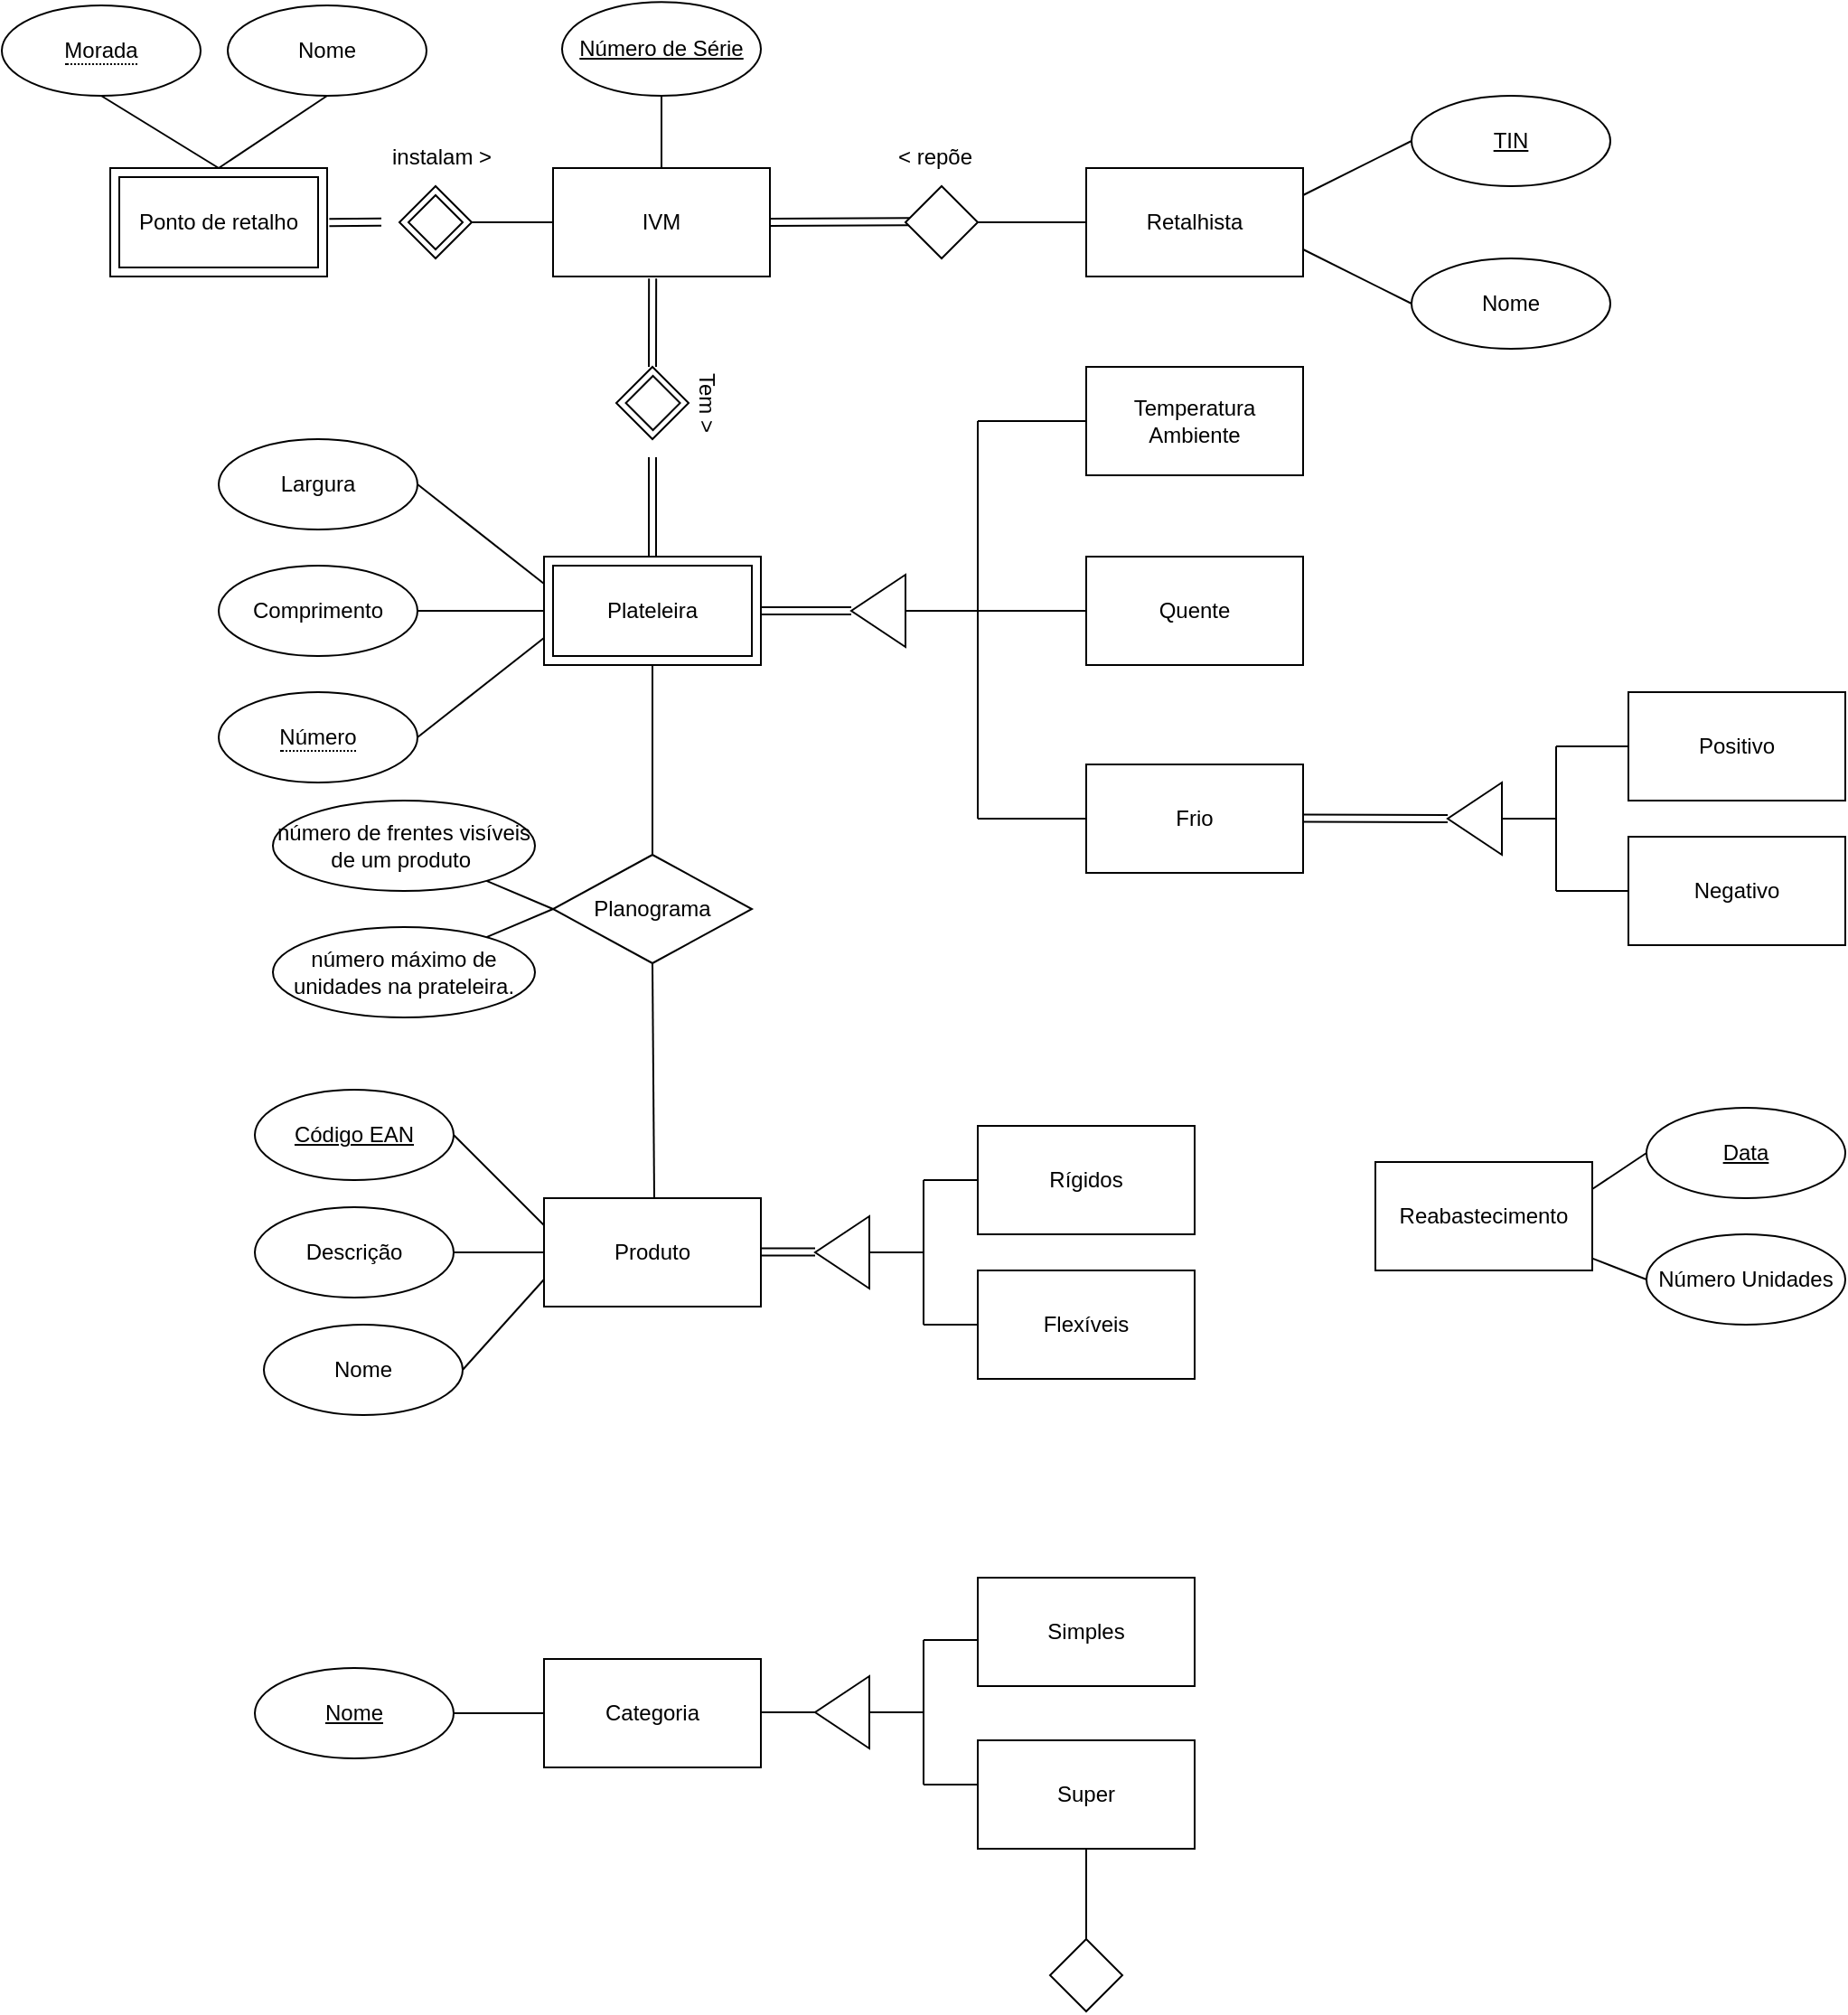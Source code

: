 <mxfile version="18.1.2" type="github">
  <diagram id="fZx0LZgwC3nTlSYl1mW-" name="Page-1">
    <mxGraphModel dx="1817" dy="432" grid="1" gridSize="10" guides="1" tooltips="1" connect="1" arrows="1" fold="1" page="1" pageScale="1" pageWidth="827" pageHeight="1169" math="0" shadow="0">
      <root>
        <mxCell id="0" />
        <mxCell id="1" parent="0" />
        <mxCell id="Vai4SrkzN8rw62qIqqFr-1" value="IVM" style="rounded=0;whiteSpace=wrap;html=1;" parent="1" vertex="1">
          <mxGeometry x="195" y="120" width="120" height="60" as="geometry" />
        </mxCell>
        <mxCell id="Vai4SrkzN8rw62qIqqFr-3" value="Nome" style="ellipse;whiteSpace=wrap;html=1;" parent="1" vertex="1">
          <mxGeometry x="15" y="30" width="110" height="50" as="geometry" />
        </mxCell>
        <mxCell id="Vai4SrkzN8rw62qIqqFr-4" value="&lt;div style=&quot;border-bottom: 1px dotted black&quot;&gt;Morada&lt;/div&gt;" style="ellipse;whiteSpace=wrap;html=1;" parent="1" vertex="1">
          <mxGeometry x="-110" y="30" width="110" height="50" as="geometry" />
        </mxCell>
        <mxCell id="Vai4SrkzN8rw62qIqqFr-5" value="&lt;u&gt;Número de Série&lt;/u&gt;" style="ellipse;whiteSpace=wrap;html=1;" parent="1" vertex="1">
          <mxGeometry x="200" y="28.13" width="110" height="51.87" as="geometry" />
        </mxCell>
        <mxCell id="Vai4SrkzN8rw62qIqqFr-6" value="Retalhista" style="rounded=0;whiteSpace=wrap;html=1;" parent="1" vertex="1">
          <mxGeometry x="490" y="120" width="120" height="60" as="geometry" />
        </mxCell>
        <mxCell id="Vai4SrkzN8rw62qIqqFr-7" value="&lt;u&gt;TIN&lt;/u&gt;" style="ellipse;whiteSpace=wrap;html=1;" parent="1" vertex="1">
          <mxGeometry x="670" y="80" width="110" height="50" as="geometry" />
        </mxCell>
        <mxCell id="Vai4SrkzN8rw62qIqqFr-8" value="Nome" style="ellipse;whiteSpace=wrap;html=1;" parent="1" vertex="1">
          <mxGeometry x="670" y="170" width="110" height="50" as="geometry" />
        </mxCell>
        <mxCell id="Vai4SrkzN8rw62qIqqFr-9" value="Largura" style="ellipse;whiteSpace=wrap;html=1;" parent="1" vertex="1">
          <mxGeometry x="10" y="270" width="110" height="50" as="geometry" />
        </mxCell>
        <mxCell id="Vai4SrkzN8rw62qIqqFr-10" value="Comprimento" style="ellipse;whiteSpace=wrap;html=1;" parent="1" vertex="1">
          <mxGeometry x="10" y="340" width="110" height="50" as="geometry" />
        </mxCell>
        <mxCell id="Vai4SrkzN8rw62qIqqFr-11" value="&lt;div style=&quot;border-bottom: 1px dotted black&quot;&gt;Número&lt;/div&gt;" style="ellipse;whiteSpace=wrap;html=1;" parent="1" vertex="1">
          <mxGeometry x="10" y="410" width="110" height="50" as="geometry" />
        </mxCell>
        <mxCell id="Vai4SrkzN8rw62qIqqFr-12" value="Temperatura Ambiente" style="rounded=0;whiteSpace=wrap;html=1;" parent="1" vertex="1">
          <mxGeometry x="490" y="230" width="120" height="60" as="geometry" />
        </mxCell>
        <mxCell id="Vai4SrkzN8rw62qIqqFr-13" value="Frio" style="rounded=0;whiteSpace=wrap;html=1;" parent="1" vertex="1">
          <mxGeometry x="490" y="450" width="120" height="60" as="geometry" />
        </mxCell>
        <mxCell id="Vai4SrkzN8rw62qIqqFr-14" value="Quente" style="rounded=0;whiteSpace=wrap;html=1;" parent="1" vertex="1">
          <mxGeometry x="490" y="335" width="120" height="60" as="geometry" />
        </mxCell>
        <mxCell id="Vai4SrkzN8rw62qIqqFr-15" value="Positivo" style="rounded=0;whiteSpace=wrap;html=1;" parent="1" vertex="1">
          <mxGeometry x="790" y="410" width="120" height="60" as="geometry" />
        </mxCell>
        <mxCell id="Vai4SrkzN8rw62qIqqFr-16" value="Negativo" style="rounded=0;whiteSpace=wrap;html=1;" parent="1" vertex="1">
          <mxGeometry x="790" y="490" width="120" height="60" as="geometry" />
        </mxCell>
        <mxCell id="Vai4SrkzN8rw62qIqqFr-17" value="Produto" style="rounded=0;whiteSpace=wrap;html=1;" parent="1" vertex="1">
          <mxGeometry x="190" y="690" width="120" height="60" as="geometry" />
        </mxCell>
        <mxCell id="Vai4SrkzN8rw62qIqqFr-18" value="&lt;u&gt;Código EAN&lt;/u&gt;" style="ellipse;whiteSpace=wrap;html=1;" parent="1" vertex="1">
          <mxGeometry x="30" y="630" width="110" height="50" as="geometry" />
        </mxCell>
        <mxCell id="Vai4SrkzN8rw62qIqqFr-19" value="Descrição" style="ellipse;whiteSpace=wrap;html=1;" parent="1" vertex="1">
          <mxGeometry x="30" y="695" width="110" height="50" as="geometry" />
        </mxCell>
        <mxCell id="Vai4SrkzN8rw62qIqqFr-20" value="Nome" style="ellipse;whiteSpace=wrap;html=1;" parent="1" vertex="1">
          <mxGeometry x="35" y="760" width="110" height="50" as="geometry" />
        </mxCell>
        <mxCell id="Vai4SrkzN8rw62qIqqFr-22" value="Rígidos" style="rounded=0;whiteSpace=wrap;html=1;" parent="1" vertex="1">
          <mxGeometry x="430" y="650" width="120" height="60" as="geometry" />
        </mxCell>
        <mxCell id="Vai4SrkzN8rw62qIqqFr-23" value="Flexíveis" style="rounded=0;whiteSpace=wrap;html=1;" parent="1" vertex="1">
          <mxGeometry x="430" y="730" width="120" height="60" as="geometry" />
        </mxCell>
        <mxCell id="Vai4SrkzN8rw62qIqqFr-25" value="Categoria" style="rounded=0;whiteSpace=wrap;html=1;" parent="1" vertex="1">
          <mxGeometry x="190" y="945" width="120" height="60" as="geometry" />
        </mxCell>
        <mxCell id="Vai4SrkzN8rw62qIqqFr-26" value="&lt;u&gt;Nome&lt;/u&gt;" style="ellipse;whiteSpace=wrap;html=1;" parent="1" vertex="1">
          <mxGeometry x="30" y="950" width="110" height="50" as="geometry" />
        </mxCell>
        <mxCell id="Vai4SrkzN8rw62qIqqFr-27" value="Simples" style="rounded=0;whiteSpace=wrap;html=1;" parent="1" vertex="1">
          <mxGeometry x="430" y="900" width="120" height="60" as="geometry" />
        </mxCell>
        <mxCell id="Vai4SrkzN8rw62qIqqFr-28" value="Super" style="rounded=0;whiteSpace=wrap;html=1;" parent="1" vertex="1">
          <mxGeometry x="430" y="990" width="120" height="60" as="geometry" />
        </mxCell>
        <mxCell id="Vai4SrkzN8rw62qIqqFr-29" value="Reabastecimento" style="rounded=0;whiteSpace=wrap;html=1;" parent="1" vertex="1">
          <mxGeometry x="650" y="670" width="120" height="60" as="geometry" />
        </mxCell>
        <mxCell id="Vai4SrkzN8rw62qIqqFr-30" value="&lt;u&gt;Data&lt;/u&gt;" style="ellipse;whiteSpace=wrap;html=1;" parent="1" vertex="1">
          <mxGeometry x="800" y="640" width="110" height="50" as="geometry" />
        </mxCell>
        <mxCell id="Vai4SrkzN8rw62qIqqFr-31" value="Número Unidades" style="ellipse;whiteSpace=wrap;html=1;" parent="1" vertex="1">
          <mxGeometry x="800" y="710" width="110" height="50" as="geometry" />
        </mxCell>
        <mxCell id="Vai4SrkzN8rw62qIqqFr-32" value="" style="endArrow=none;html=1;rounded=0;entryX=0.5;entryY=1;entryDx=0;entryDy=0;" parent="1" source="Vai4SrkzN8rw62qIqqFr-1" target="Vai4SrkzN8rw62qIqqFr-5" edge="1">
          <mxGeometry width="50" height="50" relative="1" as="geometry">
            <mxPoint x="420" y="210" as="sourcePoint" />
            <mxPoint x="470" y="160" as="targetPoint" />
          </mxGeometry>
        </mxCell>
        <mxCell id="Vai4SrkzN8rw62qIqqFr-33" value="" style="endArrow=none;html=1;rounded=0;entryX=0.5;entryY=1;entryDx=0;entryDy=0;exitX=0.5;exitY=0;exitDx=0;exitDy=0;" parent="1" target="Vai4SrkzN8rw62qIqqFr-4" edge="1">
          <mxGeometry width="50" height="50" relative="1" as="geometry">
            <mxPoint x="10" y="120" as="sourcePoint" />
            <mxPoint x="430" y="170" as="targetPoint" />
          </mxGeometry>
        </mxCell>
        <mxCell id="Vai4SrkzN8rw62qIqqFr-34" value="" style="endArrow=none;html=1;rounded=0;entryX=0.5;entryY=1;entryDx=0;entryDy=0;exitX=0.5;exitY=0;exitDx=0;exitDy=0;" parent="1" target="Vai4SrkzN8rw62qIqqFr-3" edge="1">
          <mxGeometry width="50" height="50" relative="1" as="geometry">
            <mxPoint x="10" y="120" as="sourcePoint" />
            <mxPoint x="160" y="90" as="targetPoint" />
          </mxGeometry>
        </mxCell>
        <mxCell id="Vai4SrkzN8rw62qIqqFr-35" value="" style="endArrow=none;html=1;rounded=0;entryX=0;entryY=0.5;entryDx=0;entryDy=0;exitX=1;exitY=0.25;exitDx=0;exitDy=0;" parent="1" source="Vai4SrkzN8rw62qIqqFr-6" target="Vai4SrkzN8rw62qIqqFr-7" edge="1">
          <mxGeometry width="50" height="50" relative="1" as="geometry">
            <mxPoint x="390" y="220" as="sourcePoint" />
            <mxPoint x="440" y="170" as="targetPoint" />
          </mxGeometry>
        </mxCell>
        <mxCell id="Vai4SrkzN8rw62qIqqFr-36" value="" style="endArrow=none;html=1;rounded=0;entryX=1;entryY=0.75;entryDx=0;entryDy=0;exitX=0;exitY=0.5;exitDx=0;exitDy=0;" parent="1" source="Vai4SrkzN8rw62qIqqFr-8" target="Vai4SrkzN8rw62qIqqFr-6" edge="1">
          <mxGeometry width="50" height="50" relative="1" as="geometry">
            <mxPoint x="390" y="220" as="sourcePoint" />
            <mxPoint x="440" y="170" as="targetPoint" />
          </mxGeometry>
        </mxCell>
        <mxCell id="Vai4SrkzN8rw62qIqqFr-37" value="" style="endArrow=none;html=1;rounded=0;entryX=1;entryY=0.5;entryDx=0;entryDy=0;exitX=0;exitY=0.25;exitDx=0;exitDy=0;" parent="1" target="Vai4SrkzN8rw62qIqqFr-9" edge="1">
          <mxGeometry width="50" height="50" relative="1" as="geometry">
            <mxPoint x="190.0" y="350" as="sourcePoint" />
            <mxPoint x="240" y="300" as="targetPoint" />
          </mxGeometry>
        </mxCell>
        <mxCell id="Vai4SrkzN8rw62qIqqFr-38" value="" style="endArrow=none;html=1;rounded=0;entryX=1;entryY=0.5;entryDx=0;entryDy=0;exitX=0;exitY=0.5;exitDx=0;exitDy=0;" parent="1" target="Vai4SrkzN8rw62qIqqFr-10" edge="1">
          <mxGeometry width="50" height="50" relative="1" as="geometry">
            <mxPoint x="190.0" y="365" as="sourcePoint" />
            <mxPoint x="250" y="400" as="targetPoint" />
          </mxGeometry>
        </mxCell>
        <mxCell id="Vai4SrkzN8rw62qIqqFr-39" value="" style="endArrow=none;html=1;rounded=0;entryX=0;entryY=0.75;entryDx=0;entryDy=0;exitX=1;exitY=0.5;exitDx=0;exitDy=0;" parent="1" source="Vai4SrkzN8rw62qIqqFr-11" edge="1">
          <mxGeometry width="50" height="50" relative="1" as="geometry">
            <mxPoint x="230" y="510" as="sourcePoint" />
            <mxPoint x="190.0" y="380" as="targetPoint" />
          </mxGeometry>
        </mxCell>
        <mxCell id="Vai4SrkzN8rw62qIqqFr-40" value="" style="endArrow=none;html=1;rounded=0;entryX=1;entryY=0.5;entryDx=0;entryDy=0;exitX=0;exitY=0.25;exitDx=0;exitDy=0;" parent="1" source="Vai4SrkzN8rw62qIqqFr-17" target="Vai4SrkzN8rw62qIqqFr-18" edge="1">
          <mxGeometry width="50" height="50" relative="1" as="geometry">
            <mxPoint x="220" y="860" as="sourcePoint" />
            <mxPoint x="270" y="810" as="targetPoint" />
          </mxGeometry>
        </mxCell>
        <mxCell id="Vai4SrkzN8rw62qIqqFr-41" value="" style="endArrow=none;html=1;rounded=0;entryX=1;entryY=0.5;entryDx=0;entryDy=0;exitX=0;exitY=0.5;exitDx=0;exitDy=0;" parent="1" source="Vai4SrkzN8rw62qIqqFr-17" target="Vai4SrkzN8rw62qIqqFr-19" edge="1">
          <mxGeometry width="50" height="50" relative="1" as="geometry">
            <mxPoint x="230" y="880" as="sourcePoint" />
            <mxPoint x="280" y="830" as="targetPoint" />
            <Array as="points">
              <mxPoint x="170" y="720" />
            </Array>
          </mxGeometry>
        </mxCell>
        <mxCell id="Vai4SrkzN8rw62qIqqFr-42" value="" style="endArrow=none;html=1;rounded=0;entryX=1;entryY=0.5;entryDx=0;entryDy=0;exitX=0;exitY=0.75;exitDx=0;exitDy=0;" parent="1" source="Vai4SrkzN8rw62qIqqFr-17" target="Vai4SrkzN8rw62qIqqFr-20" edge="1">
          <mxGeometry width="50" height="50" relative="1" as="geometry">
            <mxPoint x="230" y="850" as="sourcePoint" />
            <mxPoint x="280" y="800" as="targetPoint" />
          </mxGeometry>
        </mxCell>
        <mxCell id="Vai4SrkzN8rw62qIqqFr-45" value="" style="endArrow=none;html=1;rounded=0;entryX=0;entryY=0.5;entryDx=0;entryDy=0;exitX=1;exitY=0.25;exitDx=0;exitDy=0;" parent="1" source="Vai4SrkzN8rw62qIqqFr-29" target="Vai4SrkzN8rw62qIqqFr-30" edge="1">
          <mxGeometry width="50" height="50" relative="1" as="geometry">
            <mxPoint x="760" y="830" as="sourcePoint" />
            <mxPoint x="810" y="780" as="targetPoint" />
          </mxGeometry>
        </mxCell>
        <mxCell id="Vai4SrkzN8rw62qIqqFr-46" value="" style="endArrow=none;html=1;rounded=0;entryX=0;entryY=0.5;entryDx=0;entryDy=0;" parent="1" source="Vai4SrkzN8rw62qIqqFr-29" target="Vai4SrkzN8rw62qIqqFr-31" edge="1">
          <mxGeometry width="50" height="50" relative="1" as="geometry">
            <mxPoint x="750" y="820" as="sourcePoint" />
            <mxPoint x="800" y="770" as="targetPoint" />
          </mxGeometry>
        </mxCell>
        <mxCell id="Vai4SrkzN8rw62qIqqFr-47" value="" style="endArrow=none;html=1;rounded=0;exitX=1;exitY=0.5;exitDx=0;exitDy=0;entryX=0;entryY=0.5;entryDx=0;entryDy=0;" parent="1" source="Vai4SrkzN8rw62qIqqFr-26" target="Vai4SrkzN8rw62qIqqFr-25" edge="1">
          <mxGeometry width="50" height="50" relative="1" as="geometry">
            <mxPoint x="120" y="1080" as="sourcePoint" />
            <mxPoint x="170" y="1030" as="targetPoint" />
          </mxGeometry>
        </mxCell>
        <mxCell id="Vai4SrkzN8rw62qIqqFr-48" value="" style="triangle;whiteSpace=wrap;html=1;rotation=-180;" parent="1" vertex="1">
          <mxGeometry x="360" y="345" width="30" height="40" as="geometry" />
        </mxCell>
        <mxCell id="Vai4SrkzN8rw62qIqqFr-50" value="" style="endArrow=none;html=1;rounded=0;exitX=0;exitY=0.5;exitDx=0;exitDy=0;" parent="1" source="Vai4SrkzN8rw62qIqqFr-48" edge="1">
          <mxGeometry width="50" height="50" relative="1" as="geometry">
            <mxPoint x="420" y="310" as="sourcePoint" />
            <mxPoint x="430" y="365" as="targetPoint" />
          </mxGeometry>
        </mxCell>
        <mxCell id="Vai4SrkzN8rw62qIqqFr-51" value="" style="endArrow=none;html=1;rounded=0;" parent="1" edge="1">
          <mxGeometry width="50" height="50" relative="1" as="geometry">
            <mxPoint x="430" y="480" as="sourcePoint" />
            <mxPoint x="430" y="260" as="targetPoint" />
          </mxGeometry>
        </mxCell>
        <mxCell id="Vai4SrkzN8rw62qIqqFr-52" value="" style="endArrow=none;html=1;rounded=0;entryX=0;entryY=0.5;entryDx=0;entryDy=0;" parent="1" target="Vai4SrkzN8rw62qIqqFr-13" edge="1">
          <mxGeometry width="50" height="50" relative="1" as="geometry">
            <mxPoint x="430" y="480" as="sourcePoint" />
            <mxPoint x="470" y="460" as="targetPoint" />
          </mxGeometry>
        </mxCell>
        <mxCell id="Vai4SrkzN8rw62qIqqFr-53" value="" style="endArrow=none;html=1;rounded=0;entryX=0;entryY=0.5;entryDx=0;entryDy=0;" parent="1" target="Vai4SrkzN8rw62qIqqFr-14" edge="1">
          <mxGeometry width="50" height="50" relative="1" as="geometry">
            <mxPoint x="430" y="365" as="sourcePoint" />
            <mxPoint x="470" y="460" as="targetPoint" />
          </mxGeometry>
        </mxCell>
        <mxCell id="Vai4SrkzN8rw62qIqqFr-54" value="" style="endArrow=none;html=1;rounded=0;entryX=0;entryY=0.5;entryDx=0;entryDy=0;" parent="1" target="Vai4SrkzN8rw62qIqqFr-12" edge="1">
          <mxGeometry width="50" height="50" relative="1" as="geometry">
            <mxPoint x="430" y="260" as="sourcePoint" />
            <mxPoint x="470" y="360" as="targetPoint" />
          </mxGeometry>
        </mxCell>
        <mxCell id="Vai4SrkzN8rw62qIqqFr-55" value="" style="triangle;whiteSpace=wrap;html=1;rotation=-180;" parent="1" vertex="1">
          <mxGeometry x="690" y="460" width="30" height="40" as="geometry" />
        </mxCell>
        <mxCell id="Vai4SrkzN8rw62qIqqFr-57" value="" style="endArrow=none;html=1;rounded=0;exitX=0;exitY=0.5;exitDx=0;exitDy=0;" parent="1" source="Vai4SrkzN8rw62qIqqFr-15" edge="1">
          <mxGeometry width="50" height="50" relative="1" as="geometry">
            <mxPoint x="420" y="410" as="sourcePoint" />
            <mxPoint x="750" y="440" as="targetPoint" />
          </mxGeometry>
        </mxCell>
        <mxCell id="Vai4SrkzN8rw62qIqqFr-58" value="" style="endArrow=none;html=1;rounded=0;entryX=0;entryY=0.5;entryDx=0;entryDy=0;" parent="1" target="Vai4SrkzN8rw62qIqqFr-55" edge="1">
          <mxGeometry width="50" height="50" relative="1" as="geometry">
            <mxPoint x="750" y="480" as="sourcePoint" />
            <mxPoint x="690" y="360" as="targetPoint" />
          </mxGeometry>
        </mxCell>
        <mxCell id="Vai4SrkzN8rw62qIqqFr-59" value="" style="endArrow=none;html=1;rounded=0;" parent="1" edge="1">
          <mxGeometry width="50" height="50" relative="1" as="geometry">
            <mxPoint x="750" y="520" as="sourcePoint" />
            <mxPoint x="750" y="440" as="targetPoint" />
          </mxGeometry>
        </mxCell>
        <mxCell id="Vai4SrkzN8rw62qIqqFr-60" value="" style="endArrow=none;html=1;rounded=0;entryX=0;entryY=0.5;entryDx=0;entryDy=0;" parent="1" target="Vai4SrkzN8rw62qIqqFr-16" edge="1">
          <mxGeometry width="50" height="50" relative="1" as="geometry">
            <mxPoint x="750" y="520" as="sourcePoint" />
            <mxPoint x="690" y="360" as="targetPoint" />
          </mxGeometry>
        </mxCell>
        <mxCell id="Vai4SrkzN8rw62qIqqFr-61" value="" style="triangle;whiteSpace=wrap;html=1;rotation=-180;" parent="1" vertex="1">
          <mxGeometry x="340" y="700" width="30" height="40" as="geometry" />
        </mxCell>
        <mxCell id="Vai4SrkzN8rw62qIqqFr-63" value="" style="endArrow=none;html=1;rounded=0;exitX=0;exitY=0.5;exitDx=0;exitDy=0;" parent="1" source="Vai4SrkzN8rw62qIqqFr-61" edge="1">
          <mxGeometry width="50" height="50" relative="1" as="geometry">
            <mxPoint x="430" y="710" as="sourcePoint" />
            <mxPoint x="400" y="720" as="targetPoint" />
          </mxGeometry>
        </mxCell>
        <mxCell id="Vai4SrkzN8rw62qIqqFr-64" value="" style="endArrow=none;html=1;rounded=0;" parent="1" edge="1">
          <mxGeometry width="50" height="50" relative="1" as="geometry">
            <mxPoint x="400" y="760" as="sourcePoint" />
            <mxPoint x="400" y="680" as="targetPoint" />
          </mxGeometry>
        </mxCell>
        <mxCell id="Vai4SrkzN8rw62qIqqFr-65" value="" style="endArrow=none;html=1;rounded=0;entryX=0;entryY=0.5;entryDx=0;entryDy=0;" parent="1" target="Vai4SrkzN8rw62qIqqFr-22" edge="1">
          <mxGeometry width="50" height="50" relative="1" as="geometry">
            <mxPoint x="400" y="680" as="sourcePoint" />
            <mxPoint x="480" y="660" as="targetPoint" />
          </mxGeometry>
        </mxCell>
        <mxCell id="Vai4SrkzN8rw62qIqqFr-66" value="" style="endArrow=none;html=1;rounded=0;entryX=0;entryY=0.5;entryDx=0;entryDy=0;" parent="1" target="Vai4SrkzN8rw62qIqqFr-23" edge="1">
          <mxGeometry width="50" height="50" relative="1" as="geometry">
            <mxPoint x="400" y="760" as="sourcePoint" />
            <mxPoint x="480" y="660" as="targetPoint" />
          </mxGeometry>
        </mxCell>
        <mxCell id="Vai4SrkzN8rw62qIqqFr-67" value="" style="triangle;whiteSpace=wrap;html=1;rotation=-180;" parent="1" vertex="1">
          <mxGeometry x="340" y="954.5" width="30" height="40" as="geometry" />
        </mxCell>
        <mxCell id="Vai4SrkzN8rw62qIqqFr-68" value="" style="endArrow=none;html=1;rounded=0;exitX=1;exitY=0.5;exitDx=0;exitDy=0;entryX=1;entryY=0.5;entryDx=0;entryDy=0;" parent="1" target="Vai4SrkzN8rw62qIqqFr-67" edge="1">
          <mxGeometry width="50" height="50" relative="1" as="geometry">
            <mxPoint x="310" y="974.5" as="sourcePoint" />
            <mxPoint x="480" y="914.5" as="targetPoint" />
          </mxGeometry>
        </mxCell>
        <mxCell id="Vai4SrkzN8rw62qIqqFr-69" value="" style="endArrow=none;html=1;rounded=0;exitX=0;exitY=0.5;exitDx=0;exitDy=0;" parent="1" source="Vai4SrkzN8rw62qIqqFr-67" edge="1">
          <mxGeometry width="50" height="50" relative="1" as="geometry">
            <mxPoint x="430" y="964.5" as="sourcePoint" />
            <mxPoint x="400" y="974.5" as="targetPoint" />
          </mxGeometry>
        </mxCell>
        <mxCell id="Vai4SrkzN8rw62qIqqFr-70" value="" style="endArrow=none;html=1;rounded=0;" parent="1" edge="1">
          <mxGeometry width="50" height="50" relative="1" as="geometry">
            <mxPoint x="400" y="1014.5" as="sourcePoint" />
            <mxPoint x="400" y="934.5" as="targetPoint" />
          </mxGeometry>
        </mxCell>
        <mxCell id="Vai4SrkzN8rw62qIqqFr-71" value="" style="endArrow=none;html=1;rounded=0;entryX=0;entryY=0.5;entryDx=0;entryDy=0;" parent="1" edge="1">
          <mxGeometry width="50" height="50" relative="1" as="geometry">
            <mxPoint x="400" y="934.5" as="sourcePoint" />
            <mxPoint x="430" y="934.5" as="targetPoint" />
          </mxGeometry>
        </mxCell>
        <mxCell id="Vai4SrkzN8rw62qIqqFr-72" value="" style="endArrow=none;html=1;rounded=0;entryX=0;entryY=0.5;entryDx=0;entryDy=0;" parent="1" edge="1">
          <mxGeometry width="50" height="50" relative="1" as="geometry">
            <mxPoint x="400" y="1014.5" as="sourcePoint" />
            <mxPoint x="430" y="1014.5" as="targetPoint" />
          </mxGeometry>
        </mxCell>
        <mxCell id="Vai4SrkzN8rw62qIqqFr-74" value="" style="endArrow=none;html=1;rounded=0;entryX=1;entryY=0.5;entryDx=0;entryDy=0;exitX=0;exitY=0.5;exitDx=0;exitDy=0;" parent="1" source="Vai4SrkzN8rw62qIqqFr-6" target="Vai4SrkzN8rw62qIqqFr-73" edge="1">
          <mxGeometry width="50" height="50" relative="1" as="geometry">
            <mxPoint x="480" y="150" as="sourcePoint" />
            <mxPoint x="620" y="110" as="targetPoint" />
          </mxGeometry>
        </mxCell>
        <mxCell id="Vai4SrkzN8rw62qIqqFr-75" value="" style="shape=link;html=1;rounded=0;exitX=1;exitY=0.5;exitDx=0;exitDy=0;entryX=0.067;entryY=0.491;entryDx=0;entryDy=0;entryPerimeter=0;" parent="1" source="Vai4SrkzN8rw62qIqqFr-1" target="Vai4SrkzN8rw62qIqqFr-73" edge="1">
          <mxGeometry relative="1" as="geometry">
            <mxPoint x="320" y="150" as="sourcePoint" />
            <mxPoint x="390" y="150" as="targetPoint" />
          </mxGeometry>
        </mxCell>
        <mxCell id="Vai4SrkzN8rw62qIqqFr-73" value="" style="rhombus;whiteSpace=wrap;html=1;" parent="1" vertex="1">
          <mxGeometry x="390" y="130" width="40" height="40" as="geometry" />
        </mxCell>
        <mxCell id="Vai4SrkzN8rw62qIqqFr-78" value="" style="rhombus;whiteSpace=wrap;html=1;" parent="1" vertex="1">
          <mxGeometry x="230" y="230" width="40" height="40" as="geometry" />
        </mxCell>
        <mxCell id="Vai4SrkzN8rw62qIqqFr-84" value="" style="shape=link;html=1;rounded=0;exitX=0.459;exitY=1.018;exitDx=0;exitDy=0;exitPerimeter=0;entryX=0.5;entryY=0.417;entryDx=0;entryDy=0;entryPerimeter=0;" parent="1" source="Vai4SrkzN8rw62qIqqFr-1" edge="1">
          <mxGeometry relative="1" as="geometry">
            <mxPoint x="254" y="200" as="sourcePoint" />
            <mxPoint x="250" y="230.008" as="targetPoint" />
          </mxGeometry>
        </mxCell>
        <mxCell id="Vai4SrkzN8rw62qIqqFr-90" value="" style="shape=link;html=1;rounded=0;entryX=0.5;entryY=0;entryDx=0;entryDy=0;" parent="1" edge="1">
          <mxGeometry relative="1" as="geometry">
            <mxPoint x="250" y="280" as="sourcePoint" />
            <mxPoint x="250" y="335" as="targetPoint" />
          </mxGeometry>
        </mxCell>
        <mxCell id="Vai4SrkzN8rw62qIqqFr-91" value="" style="shape=image;html=1;verticalAlign=top;verticalLabelPosition=bottom;labelBackgroundColor=#ffffff;imageAspect=0;aspect=fixed;image=https://cdn4.iconfinder.com/data/icons/ionicons/512/icon-arrow-down-b-128.png;rotation=-180;" parent="1" vertex="1">
          <mxGeometry x="234.73" y="261" width="30.55" height="28" as="geometry" />
        </mxCell>
        <mxCell id="ntE-9Xdk9sGR36lCa2bJ-3" value="" style="shape=image;html=1;verticalAlign=top;verticalLabelPosition=bottom;labelBackgroundColor=#ffffff;imageAspect=0;aspect=fixed;image=https://cdn4.iconfinder.com/data/icons/basic-user-interface-2/512/User_Interface-02-128.png" parent="1" vertex="1">
          <mxGeometry x="360" y="345" width="40" height="40" as="geometry" />
        </mxCell>
        <mxCell id="ntE-9Xdk9sGR36lCa2bJ-5" value="" style="shape=image;html=1;verticalAlign=top;verticalLabelPosition=bottom;labelBackgroundColor=#ffffff;imageAspect=0;aspect=fixed;image=https://cdn4.iconfinder.com/data/icons/basic-user-interface-2/512/User_Interface-02-128.png" parent="1" vertex="1">
          <mxGeometry x="690" y="460" width="40" height="40" as="geometry" />
        </mxCell>
        <mxCell id="ntE-9Xdk9sGR36lCa2bJ-6" value="" style="shape=link;html=1;rounded=0;entryX=0;entryY=0.5;entryDx=0;entryDy=0;exitX=1;exitY=0.5;exitDx=0;exitDy=0;" parent="1" target="ntE-9Xdk9sGR36lCa2bJ-3" edge="1">
          <mxGeometry relative="1" as="geometry">
            <mxPoint x="310" y="365" as="sourcePoint" />
            <mxPoint x="340" y="400" as="targetPoint" />
          </mxGeometry>
        </mxCell>
        <mxCell id="ntE-9Xdk9sGR36lCa2bJ-9" value="" style="shape=image;html=1;verticalAlign=top;verticalLabelPosition=bottom;labelBackgroundColor=#ffffff;imageAspect=0;aspect=fixed;image=https://cdn4.iconfinder.com/data/icons/basic-user-interface-2/512/User_Interface-02-128.png" parent="1" vertex="1">
          <mxGeometry x="340" y="700" width="40" height="40" as="geometry" />
        </mxCell>
        <mxCell id="ntE-9Xdk9sGR36lCa2bJ-11" value="" style="shape=link;html=1;rounded=0;exitX=1;exitY=0.5;exitDx=0;exitDy=0;" parent="1" edge="1">
          <mxGeometry relative="1" as="geometry">
            <mxPoint x="310" y="719.7" as="sourcePoint" />
            <mxPoint x="340" y="719.7" as="targetPoint" />
            <Array as="points">
              <mxPoint x="330" y="719.7" />
            </Array>
          </mxGeometry>
        </mxCell>
        <mxCell id="ntE-9Xdk9sGR36lCa2bJ-13" value="" style="rhombus;whiteSpace=wrap;html=1;" parent="1" vertex="1">
          <mxGeometry x="110" y="130" width="40" height="40" as="geometry" />
        </mxCell>
        <mxCell id="ntE-9Xdk9sGR36lCa2bJ-16" value="Ponto de retalho" style="shape=ext;margin=3;double=1;whiteSpace=wrap;html=1;align=center;" parent="1" vertex="1">
          <mxGeometry x="-50" y="120" width="120" height="60" as="geometry" />
        </mxCell>
        <mxCell id="ntE-9Xdk9sGR36lCa2bJ-18" value="" style="rhombus;whiteSpace=wrap;html=1;" parent="1" vertex="1">
          <mxGeometry x="115" y="135" width="30" height="30" as="geometry" />
        </mxCell>
        <mxCell id="ntE-9Xdk9sGR36lCa2bJ-19" value="" style="shape=link;html=1;rounded=0;entryX=1.01;entryY=0.603;entryDx=0;entryDy=0;entryPerimeter=0;" parent="1" edge="1">
          <mxGeometry relative="1" as="geometry">
            <mxPoint x="100" y="149.91" as="sourcePoint" />
            <mxPoint x="71.2" y="150.09" as="targetPoint" />
          </mxGeometry>
        </mxCell>
        <mxCell id="ntE-9Xdk9sGR36lCa2bJ-20" value="" style="shape=image;html=1;verticalAlign=top;verticalLabelPosition=bottom;labelBackgroundColor=#ffffff;imageAspect=0;aspect=fixed;image=https://cdn4.iconfinder.com/data/icons/ionicons/512/icon-arrow-down-b-128.png;rotation=-90;" parent="1" vertex="1">
          <mxGeometry x="90" y="136" width="30.55" height="28" as="geometry" />
        </mxCell>
        <mxCell id="ntE-9Xdk9sGR36lCa2bJ-22" value="" style="endArrow=none;html=1;rounded=0;entryX=0;entryY=0.5;entryDx=0;entryDy=0;" parent="1" target="Vai4SrkzN8rw62qIqqFr-1" edge="1">
          <mxGeometry relative="1" as="geometry">
            <mxPoint x="150" y="150" as="sourcePoint" />
            <mxPoint x="170" y="140" as="targetPoint" />
          </mxGeometry>
        </mxCell>
        <mxCell id="ntE-9Xdk9sGR36lCa2bJ-23" value="&lt; repõe" style="text;strokeColor=none;fillColor=none;spacingLeft=4;spacingRight=4;overflow=hidden;rotatable=0;points=[[0,0.5],[1,0.5]];portConstraint=eastwest;fontSize=12;" parent="1" vertex="1">
          <mxGeometry x="380" y="100" width="60" height="30" as="geometry" />
        </mxCell>
        <mxCell id="ntE-9Xdk9sGR36lCa2bJ-24" value="instalam &gt;" style="text;strokeColor=none;fillColor=none;spacingLeft=4;spacingRight=4;overflow=hidden;rotatable=0;points=[[0,0.5],[1,0.5]];portConstraint=eastwest;fontSize=12;" parent="1" vertex="1">
          <mxGeometry x="100" y="100" width="70" height="30" as="geometry" />
        </mxCell>
        <mxCell id="ntE-9Xdk9sGR36lCa2bJ-27" value="Tem &amp;gt;" style="text;html=1;strokeColor=none;fillColor=none;align=center;verticalAlign=middle;whiteSpace=wrap;rounded=0;rotation=90;" parent="1" vertex="1">
          <mxGeometry x="250" y="235" width="60" height="30" as="geometry" />
        </mxCell>
        <mxCell id="ntE-9Xdk9sGR36lCa2bJ-28" value="" style="shape=link;html=1;rounded=0;entryX=0;entryY=0.5;entryDx=0;entryDy=0;exitX=1;exitY=0.5;exitDx=0;exitDy=0;" parent="1" target="ntE-9Xdk9sGR36lCa2bJ-5" edge="1">
          <mxGeometry relative="1" as="geometry">
            <mxPoint x="610" y="479.77" as="sourcePoint" />
            <mxPoint x="660" y="479.77" as="targetPoint" />
          </mxGeometry>
        </mxCell>
        <mxCell id="ntE-9Xdk9sGR36lCa2bJ-30" value="" style="rhombus;whiteSpace=wrap;html=1;" parent="1" vertex="1">
          <mxGeometry x="470" y="1100" width="40" height="40" as="geometry" />
        </mxCell>
        <mxCell id="ntE-9Xdk9sGR36lCa2bJ-31" value="" style="endArrow=none;html=1;rounded=0;" parent="1" source="ntE-9Xdk9sGR36lCa2bJ-30" edge="1">
          <mxGeometry width="50" height="50" relative="1" as="geometry">
            <mxPoint x="440" y="1100" as="sourcePoint" />
            <mxPoint x="490" y="1050" as="targetPoint" />
          </mxGeometry>
        </mxCell>
        <mxCell id="B6G8rhtx4VlfnwfUpHiq-1" value="Planograma" style="rhombus;whiteSpace=wrap;html=1;" vertex="1" parent="1">
          <mxGeometry x="195" y="500" width="110" height="60" as="geometry" />
        </mxCell>
        <mxCell id="B6G8rhtx4VlfnwfUpHiq-3" value="" style="endArrow=none;html=1;rounded=0;exitX=0.5;exitY=1;exitDx=0;exitDy=0;entryX=0.5;entryY=0;entryDx=0;entryDy=0;" edge="1" parent="1" target="B6G8rhtx4VlfnwfUpHiq-1">
          <mxGeometry width="50" height="50" relative="1" as="geometry">
            <mxPoint x="250" y="395" as="sourcePoint" />
            <mxPoint x="440" y="375" as="targetPoint" />
          </mxGeometry>
        </mxCell>
        <mxCell id="B6G8rhtx4VlfnwfUpHiq-4" value="" style="endArrow=none;html=1;rounded=0;exitX=0.5;exitY=1;exitDx=0;exitDy=0;entryX=0.5;entryY=0;entryDx=0;entryDy=0;" edge="1" parent="1" source="B6G8rhtx4VlfnwfUpHiq-1">
          <mxGeometry width="50" height="50" relative="1" as="geometry">
            <mxPoint x="251" y="565" as="sourcePoint" />
            <mxPoint x="251" y="690" as="targetPoint" />
          </mxGeometry>
        </mxCell>
        <mxCell id="B6G8rhtx4VlfnwfUpHiq-5" value="" style="endArrow=none;html=1;rounded=0;entryX=0;entryY=0.5;entryDx=0;entryDy=0;" edge="1" parent="1" source="B6G8rhtx4VlfnwfUpHiq-7" target="B6G8rhtx4VlfnwfUpHiq-1">
          <mxGeometry width="50" height="50" relative="1" as="geometry">
            <mxPoint x="160" y="540" as="sourcePoint" />
            <mxPoint x="270" y="540" as="targetPoint" />
          </mxGeometry>
        </mxCell>
        <mxCell id="B6G8rhtx4VlfnwfUpHiq-7" value="número de frentes visíveis de um produto&amp;nbsp;" style="ellipse;whiteSpace=wrap;html=1;" vertex="1" parent="1">
          <mxGeometry x="40" y="470" width="145" height="50" as="geometry" />
        </mxCell>
        <mxCell id="B6G8rhtx4VlfnwfUpHiq-9" value="" style="rhombus;whiteSpace=wrap;html=1;" vertex="1" parent="1">
          <mxGeometry x="235.28" y="235" width="30" height="30" as="geometry" />
        </mxCell>
        <mxCell id="B6G8rhtx4VlfnwfUpHiq-10" value="Plateleira" style="shape=ext;margin=3;double=1;whiteSpace=wrap;html=1;align=center;" vertex="1" parent="1">
          <mxGeometry x="190" y="335" width="120" height="60" as="geometry" />
        </mxCell>
        <mxCell id="B6G8rhtx4VlfnwfUpHiq-11" value="" style="endArrow=none;html=1;rounded=0;entryX=0;entryY=0.5;entryDx=0;entryDy=0;" edge="1" parent="1" source="B6G8rhtx4VlfnwfUpHiq-12" target="B6G8rhtx4VlfnwfUpHiq-1">
          <mxGeometry width="50" height="50" relative="1" as="geometry">
            <mxPoint x="160" y="617" as="sourcePoint" />
            <mxPoint x="230" y="617" as="targetPoint" />
          </mxGeometry>
        </mxCell>
        <mxCell id="B6G8rhtx4VlfnwfUpHiq-12" value="número máximo de unidades na prateleira." style="ellipse;whiteSpace=wrap;html=1;" vertex="1" parent="1">
          <mxGeometry x="40" y="540" width="145" height="50" as="geometry" />
        </mxCell>
      </root>
    </mxGraphModel>
  </diagram>
</mxfile>
